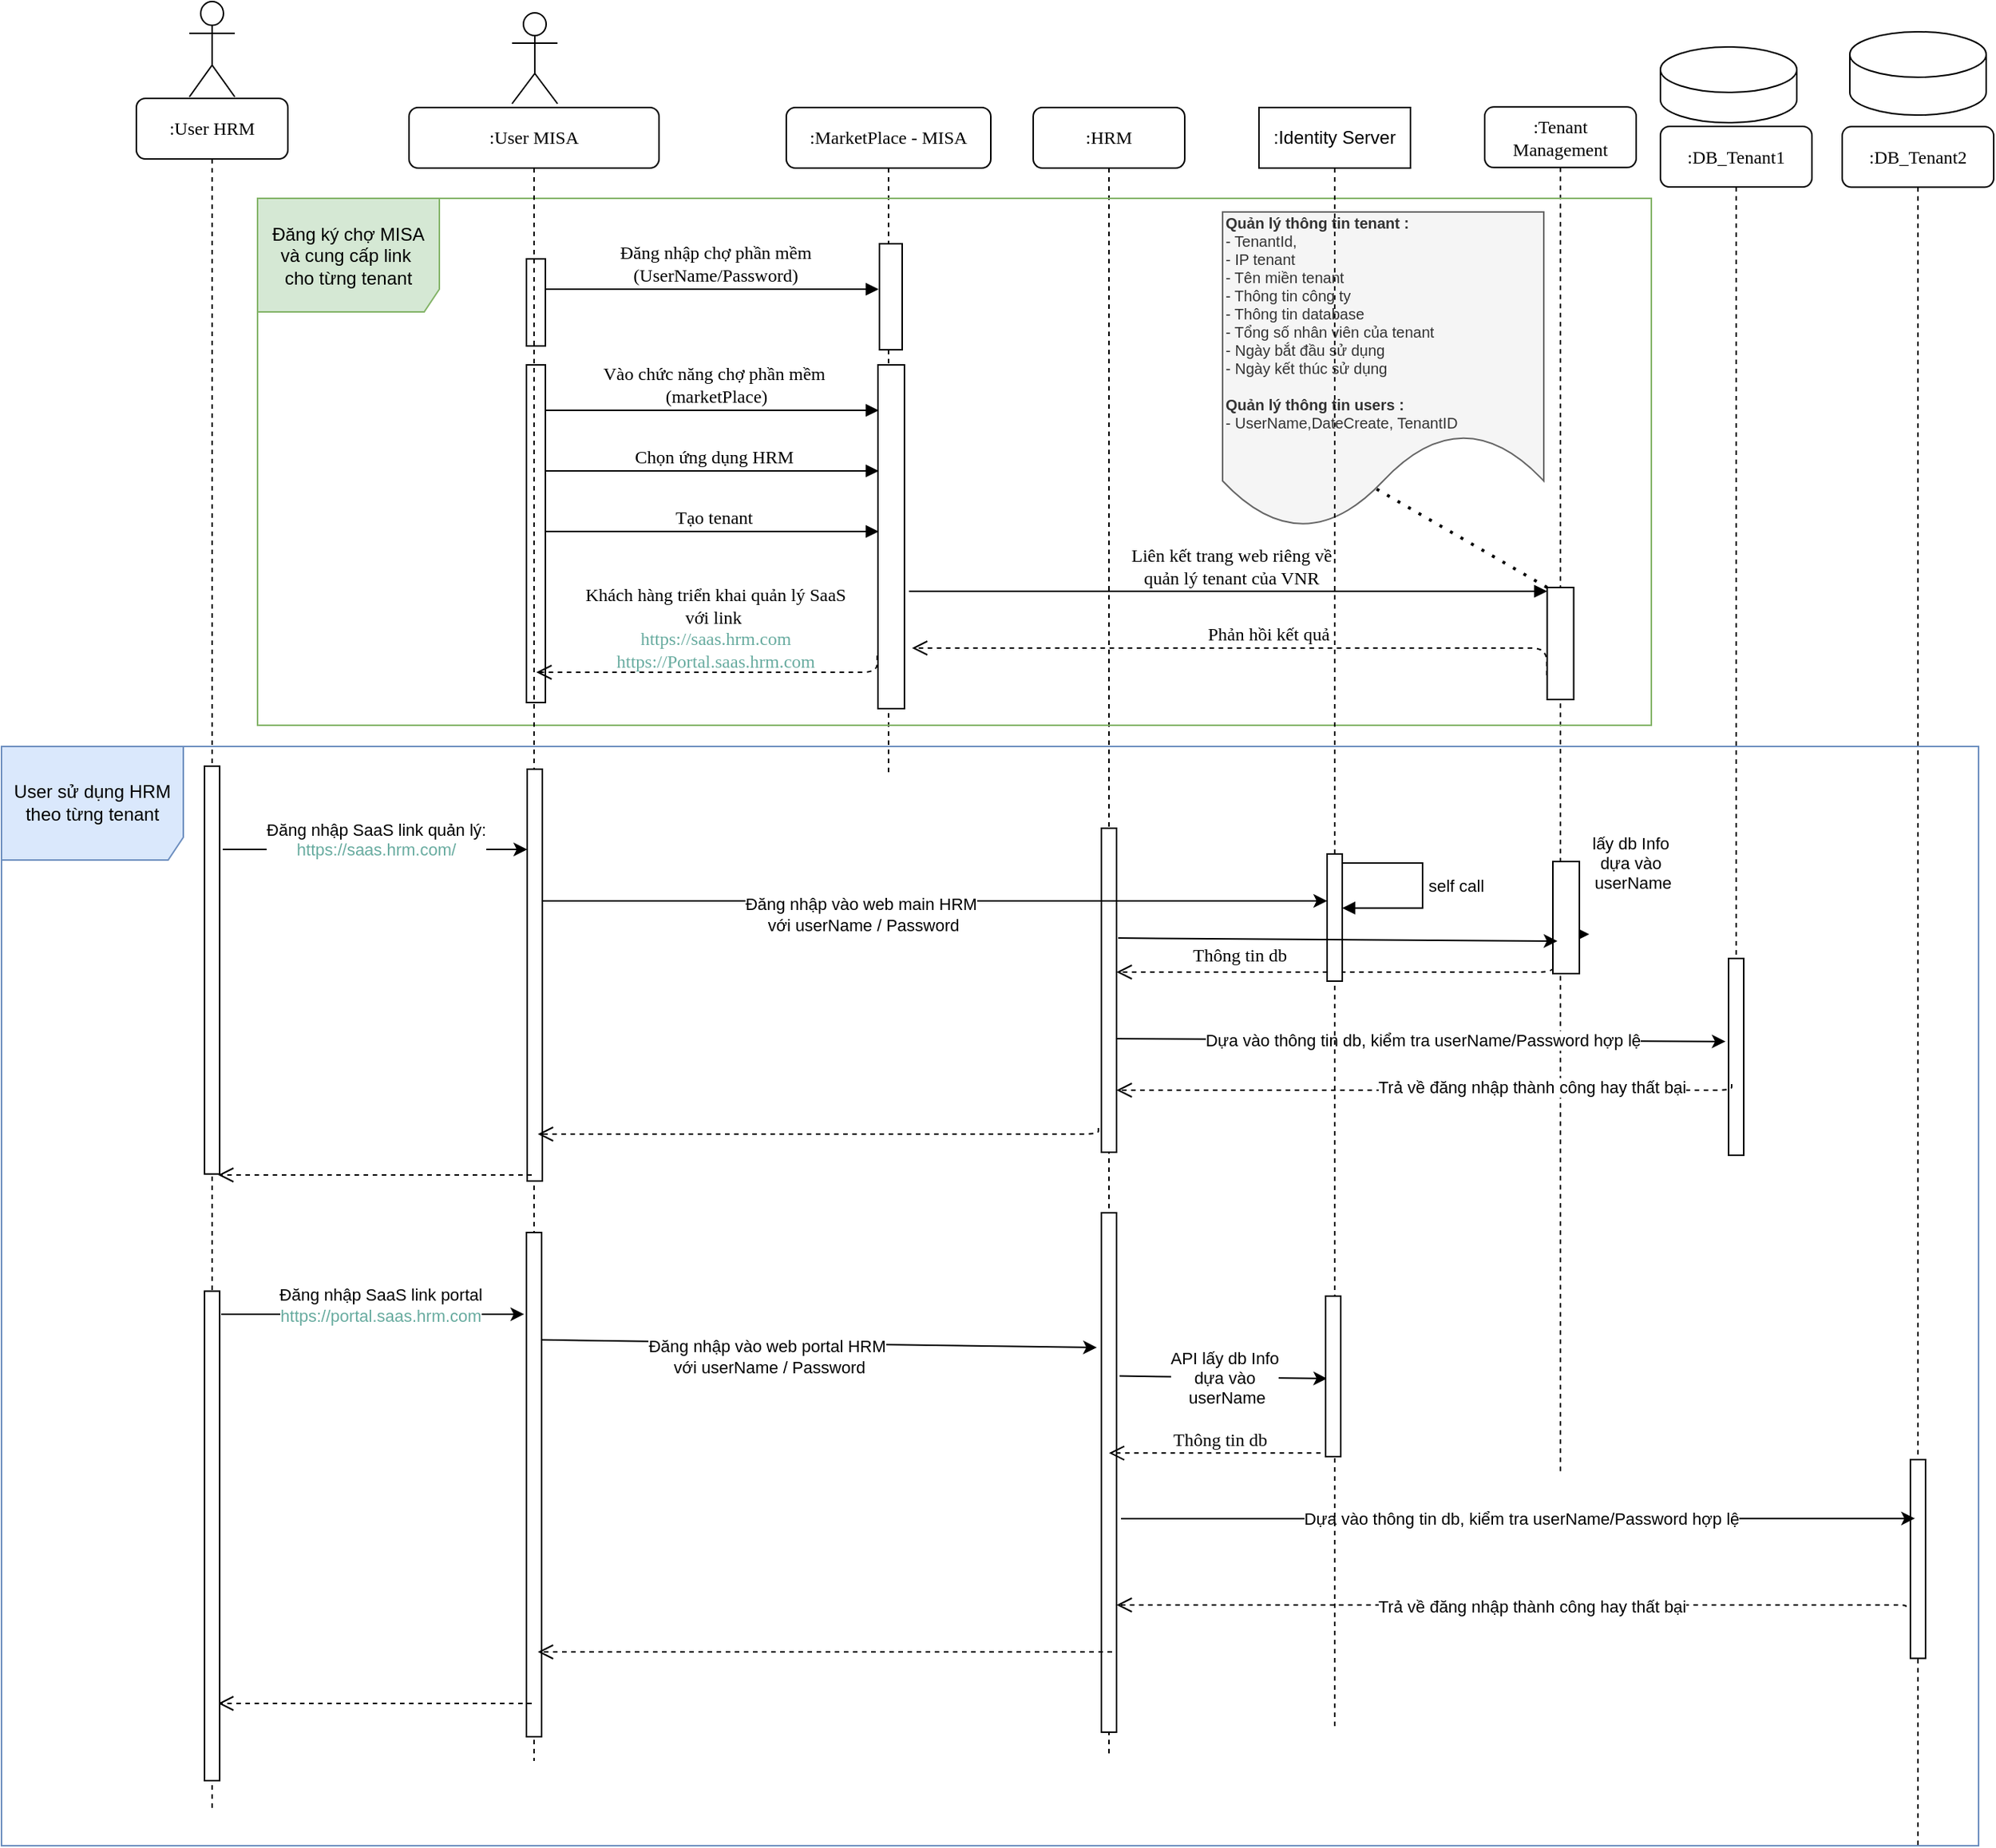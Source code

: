 <mxfile version="22.0.6" type="google">
  <diagram name="Page-1" id="13e1069c-82ec-6db2-03f1-153e76fe0fe0">
    <mxGraphModel grid="0" page="0" gridSize="10" guides="1" tooltips="1" connect="1" arrows="1" fold="1" pageScale="1" pageWidth="1100" pageHeight="850" background="none" math="0" shadow="0">
      <root>
        <mxCell id="0" />
        <mxCell id="1" parent="0" />
        <mxCell id="7baba1c4bc27f4b0-3" value=":MarketPlace - MISA" style="shape=umlLifeline;perimeter=lifelinePerimeter;whiteSpace=wrap;html=1;container=1;collapsible=0;recursiveResize=0;outlineConnect=0;rounded=1;shadow=0;comic=0;labelBackgroundColor=none;strokeWidth=1;fontFamily=Verdana;fontSize=12;align=center;" vertex="1" parent="1">
          <mxGeometry x="489" y="80" width="135" height="440" as="geometry" />
        </mxCell>
        <mxCell id="7baba1c4bc27f4b0-13" value="" style="html=1;points=[];perimeter=orthogonalPerimeter;rounded=0;shadow=0;comic=0;labelBackgroundColor=none;strokeWidth=1;fontFamily=Verdana;fontSize=12;align=center;" vertex="1" parent="7baba1c4bc27f4b0-3">
          <mxGeometry x="61.5" y="90" width="15" height="70" as="geometry" />
        </mxCell>
        <mxCell id="lJFk7y_i67_SKoSGKmx9-21" value="" style="html=1;points=[];perimeter=orthogonalPerimeter;rounded=0;shadow=0;comic=0;labelBackgroundColor=none;strokeWidth=1;fontFamily=Verdana;fontSize=12;align=center;" vertex="1" parent="7baba1c4bc27f4b0-3">
          <mxGeometry x="60.5" y="170" width="17.5" height="227" as="geometry" />
        </mxCell>
        <mxCell id="7baba1c4bc27f4b0-4" value=":HRM" style="shape=umlLifeline;perimeter=lifelinePerimeter;whiteSpace=wrap;html=1;container=1;collapsible=0;recursiveResize=0;outlineConnect=0;rounded=1;shadow=0;comic=0;labelBackgroundColor=none;strokeWidth=1;fontFamily=Verdana;fontSize=12;align=center;" vertex="1" parent="1">
          <mxGeometry x="652" y="80" width="100" height="1089" as="geometry" />
        </mxCell>
        <mxCell id="lJFk7y_i67_SKoSGKmx9-71" value="" style="html=1;points=[];perimeter=orthogonalPerimeter;rounded=0;shadow=0;comic=0;labelBackgroundColor=none;strokeWidth=1;fontFamily=Verdana;fontSize=12;align=center;" vertex="1" parent="7baba1c4bc27f4b0-4">
          <mxGeometry x="45" y="730" width="10" height="343" as="geometry" />
        </mxCell>
        <mxCell id="7baba1c4bc27f4b0-5" value=":Tenant Management" style="shape=umlLifeline;perimeter=lifelinePerimeter;whiteSpace=wrap;html=1;container=1;collapsible=0;recursiveResize=0;outlineConnect=0;rounded=1;shadow=0;comic=0;labelBackgroundColor=none;strokeWidth=1;fontFamily=Verdana;fontSize=12;align=center;" vertex="1" parent="1">
          <mxGeometry x="950" y="79.66" width="100" height="902" as="geometry" />
        </mxCell>
        <mxCell id="lJFk7y_i67_SKoSGKmx9-75" value="Thông tin db" style="html=1;verticalAlign=bottom;endArrow=open;dashed=1;endSize=8;labelBackgroundColor=none;fontFamily=Verdana;fontSize=12;edgeStyle=elbowEdgeStyle;elbow=vertical;exitX=0.2;exitY=0.967;exitDx=0;exitDy=0;exitPerimeter=0;" edge="1" parent="7baba1c4bc27f4b0-5" source="lJFk7y_i67_SKoSGKmx9-77">
          <mxGeometry relative="1" as="geometry">
            <mxPoint x="-248" y="889.34" as="targetPoint" />
            <Array as="points">
              <mxPoint x="-10" y="889" />
              <mxPoint x="20" y="889" />
            </Array>
            <mxPoint x="-99.5" y="889.0" as="sourcePoint" />
            <mxPoint as="offset" />
          </mxGeometry>
        </mxCell>
        <mxCell id="lJFk7y_i67_SKoSGKmx9-12" value="" style="group" connectable="0" vertex="1" parent="1">
          <mxGeometry x="1066" y="40" width="100" height="632.5" as="geometry" />
        </mxCell>
        <mxCell id="7baba1c4bc27f4b0-6" value=":DB_Tenant1" style="shape=umlLifeline;perimeter=lifelinePerimeter;whiteSpace=wrap;html=1;container=0;collapsible=0;recursiveResize=0;outlineConnect=0;rounded=1;shadow=0;comic=0;labelBackgroundColor=none;strokeWidth=1;fontFamily=Verdana;fontSize=12;align=center;" vertex="1" parent="lJFk7y_i67_SKoSGKmx9-12">
          <mxGeometry y="52.5" width="100" height="580" as="geometry" />
        </mxCell>
        <mxCell id="lJFk7y_i67_SKoSGKmx9-5" value="" style="shape=cylinder3;whiteSpace=wrap;html=1;boundedLbl=1;backgroundOutline=1;size=15;movable=0;resizable=0;rotatable=0;deletable=0;editable=0;locked=1;connectable=0;" vertex="1" parent="lJFk7y_i67_SKoSGKmx9-12">
          <mxGeometry width="90" height="50" as="geometry" />
        </mxCell>
        <mxCell id="lJFk7y_i67_SKoSGKmx9-56" value="" style="html=1;points=[];perimeter=orthogonalPerimeter;rounded=0;shadow=0;comic=0;labelBackgroundColor=none;strokeWidth=1;fontFamily=Verdana;fontSize=12;align=center;" vertex="1" parent="lJFk7y_i67_SKoSGKmx9-12">
          <mxGeometry x="45" y="602" width="10" height="130" as="geometry" />
        </mxCell>
        <mxCell id="lJFk7y_i67_SKoSGKmx9-10" value="&lt;div&gt;Đăng ký chợ MISA&lt;/div&gt;&lt;div&gt;và cung cấp link&amp;nbsp;&lt;/div&gt;&lt;div&gt;cho từng tenant&lt;/div&gt;" style="shape=umlFrame;whiteSpace=wrap;html=1;pointerEvents=0;width=120;height=75;fillColor=#d5e8d4;strokeColor=#82b366;" vertex="1" parent="1">
          <mxGeometry x="140" y="140" width="920" height="348" as="geometry" />
        </mxCell>
        <mxCell id="lJFk7y_i67_SKoSGKmx9-17" value="&lt;div&gt;&amp;nbsp;Liên kết trang web riêng về&lt;/div&gt;&lt;div&gt;&amp;nbsp;quản lý tenant của VNR&lt;/div&gt;" style="html=1;verticalAlign=bottom;endArrow=block;labelBackgroundColor=none;fontFamily=Verdana;fontSize=12;edgeStyle=elbowEdgeStyle;elbow=vertical;" edge="1" parent="1" target="lJFk7y_i67_SKoSGKmx9-28">
          <mxGeometry relative="1" as="geometry">
            <mxPoint x="570" y="399.5" as="sourcePoint" />
            <mxPoint x="700" y="399.5" as="targetPoint" />
          </mxGeometry>
        </mxCell>
        <mxCell id="lJFk7y_i67_SKoSGKmx9-19" value="&lt;div&gt;Đăng nhập chợ phần mềm&lt;/div&gt;&lt;div&gt;(UserName/Password)&lt;/div&gt;" style="html=1;verticalAlign=bottom;endArrow=block;entryX=0;entryY=0;labelBackgroundColor=none;fontFamily=Verdana;fontSize=12;edgeStyle=elbowEdgeStyle;elbow=vertical;" edge="1" parent="1" source="7baba1c4bc27f4b0-10">
          <mxGeometry x="0.011" relative="1" as="geometry">
            <mxPoint x="420" y="200" as="sourcePoint" />
            <mxPoint x="550" y="200" as="targetPoint" />
            <mxPoint x="1" as="offset" />
          </mxGeometry>
        </mxCell>
        <mxCell id="lJFk7y_i67_SKoSGKmx9-22" value="Vào chức năng chợ phần mềm&lt;br&gt;&amp;nbsp;(marketPlace)" style="html=1;verticalAlign=bottom;endArrow=block;entryX=0;entryY=0;labelBackgroundColor=none;fontFamily=Verdana;fontSize=12;edgeStyle=elbowEdgeStyle;elbow=vertical;" edge="1" parent="1">
          <mxGeometry x="0.011" relative="1" as="geometry">
            <mxPoint x="328" y="280" as="sourcePoint" />
            <mxPoint x="550" y="280" as="targetPoint" />
            <mxPoint x="1" as="offset" />
          </mxGeometry>
        </mxCell>
        <mxCell id="lJFk7y_i67_SKoSGKmx9-23" value="Chọn ứng dụng HRM" style="html=1;verticalAlign=bottom;endArrow=block;entryX=0;entryY=0;labelBackgroundColor=none;fontFamily=Verdana;fontSize=12;edgeStyle=elbowEdgeStyle;elbow=vertical;" edge="1" parent="1">
          <mxGeometry x="0.011" relative="1" as="geometry">
            <mxPoint x="328" y="320" as="sourcePoint" />
            <mxPoint x="550" y="320" as="targetPoint" />
            <mxPoint x="1" as="offset" />
          </mxGeometry>
        </mxCell>
        <mxCell id="lJFk7y_i67_SKoSGKmx9-24" value="Tạo tenant" style="html=1;verticalAlign=bottom;endArrow=block;entryX=0;entryY=0;labelBackgroundColor=none;fontFamily=Verdana;fontSize=12;edgeStyle=elbowEdgeStyle;elbow=vertical;" edge="1" parent="1">
          <mxGeometry x="0.011" relative="1" as="geometry">
            <mxPoint x="328" y="360" as="sourcePoint" />
            <mxPoint x="550" y="360" as="targetPoint" />
            <mxPoint x="1" as="offset" />
          </mxGeometry>
        </mxCell>
        <mxCell id="7baba1c4bc27f4b0-10" value="" style="html=1;points=[];perimeter=orthogonalPerimeter;rounded=0;shadow=0;comic=0;labelBackgroundColor=none;strokeWidth=1;fontFamily=Verdana;fontSize=12;align=center;" vertex="1" parent="1">
          <mxGeometry x="317.5" y="180" width="12.5" height="57.5" as="geometry" />
        </mxCell>
        <mxCell id="lJFk7y_i67_SKoSGKmx9-20" value="" style="html=1;points=[];perimeter=orthogonalPerimeter;rounded=0;shadow=0;comic=0;labelBackgroundColor=none;strokeWidth=1;fontFamily=Verdana;fontSize=12;align=center;" vertex="1" parent="1">
          <mxGeometry x="317.5" y="250" width="12.5" height="223" as="geometry" />
        </mxCell>
        <mxCell id="7baba1c4bc27f4b0-2" value=":User MISA" style="shape=umlLifeline;perimeter=lifelinePerimeter;whiteSpace=wrap;html=1;container=1;collapsible=0;recursiveResize=0;outlineConnect=0;rounded=1;shadow=0;comic=0;labelBackgroundColor=none;strokeWidth=1;fontFamily=Verdana;fontSize=12;align=center;" vertex="1" parent="1">
          <mxGeometry x="240" y="80" width="165" height="1092" as="geometry" />
        </mxCell>
        <mxCell id="lJFk7y_i67_SKoSGKmx9-41" value="" style="html=1;points=[];perimeter=orthogonalPerimeter;rounded=0;shadow=0;comic=0;labelBackgroundColor=none;strokeWidth=1;fontFamily=Verdana;fontSize=12;align=center;" vertex="1" parent="7baba1c4bc27f4b0-2">
          <mxGeometry x="78" y="437" width="10" height="272" as="geometry" />
        </mxCell>
        <mxCell id="lJFk7y_i67_SKoSGKmx9-4" value="" style="shape=umlActor;verticalLabelPosition=bottom;verticalAlign=top;html=1;" vertex="1" parent="1">
          <mxGeometry x="308" y="17.5" width="30" height="60" as="geometry" />
        </mxCell>
        <mxCell id="lJFk7y_i67_SKoSGKmx9-28" value="" style="html=1;points=[];perimeter=orthogonalPerimeter;rounded=0;shadow=0;comic=0;labelBackgroundColor=none;strokeWidth=1;fontFamily=Verdana;fontSize=12;align=center;" vertex="1" parent="1">
          <mxGeometry x="991.25" y="397" width="17.5" height="74" as="geometry" />
        </mxCell>
        <mxCell id="lJFk7y_i67_SKoSGKmx9-30" value="" style="endArrow=none;dashed=1;html=1;dashPattern=1 3;strokeWidth=2;rounded=0;entryX=0;entryY=0.595;entryDx=0;entryDy=0;entryPerimeter=0;" edge="1" parent="1" source="lJFk7y_i67_SKoSGKmx9-28" target="lJFk7y_i67_SKoSGKmx9-29">
          <mxGeometry width="50" height="50" relative="1" as="geometry">
            <mxPoint x="770" y="500" as="sourcePoint" />
            <mxPoint x="820" y="450" as="targetPoint" />
          </mxGeometry>
        </mxCell>
        <mxCell id="lJFk7y_i67_SKoSGKmx9-31" value="Phản hồi kết quả" style="html=1;verticalAlign=bottom;endArrow=open;dashed=1;endSize=8;labelBackgroundColor=none;fontFamily=Verdana;fontSize=12;edgeStyle=elbowEdgeStyle;elbow=vertical;exitX=-0.014;exitY=0.676;exitDx=0;exitDy=0;exitPerimeter=0;" edge="1" parent="1">
          <mxGeometry x="-0.074" relative="1" as="geometry">
            <mxPoint x="572" y="437" as="targetPoint" />
            <Array as="points">
              <mxPoint x="647" y="437" />
              <mxPoint x="677" y="437" />
            </Array>
            <mxPoint x="991.005" y="455.024" as="sourcePoint" />
            <mxPoint as="offset" />
          </mxGeometry>
        </mxCell>
        <mxCell id="lJFk7y_i67_SKoSGKmx9-29" value="&lt;div style=&quot;font-size: 10px;&quot;&gt;&lt;b style=&quot;&quot;&gt;&lt;font style=&quot;font-size: 10px;&quot;&gt;Quản lý thông tin tenant :&lt;/font&gt;&lt;/b&gt;&lt;/div&gt;&lt;div style=&quot;font-size: 10px;&quot;&gt;&lt;font style=&quot;font-size: 10px;&quot;&gt;- TenantId,&lt;/font&gt;&lt;/div&gt;&lt;div style=&quot;font-size: 10px;&quot;&gt;&lt;font style=&quot;font-size: 10px;&quot;&gt;- IP tenant&lt;/font&gt;&lt;/div&gt;&lt;div style=&quot;font-size: 10px;&quot;&gt;&lt;font style=&quot;font-size: 10px;&quot;&gt;- Tên miền tenant&lt;/font&gt;&lt;/div&gt;&lt;div style=&quot;font-size: 10px;&quot;&gt;&lt;font style=&quot;font-size: 10px;&quot;&gt;- Thông tin công ty&lt;/font&gt;&lt;/div&gt;&lt;div style=&quot;font-size: 10px;&quot;&gt;&lt;font style=&quot;font-size: 10px;&quot;&gt;- Thông tin database&lt;/font&gt;&lt;/div&gt;&lt;div style=&quot;font-size: 10px;&quot;&gt;&lt;font style=&quot;font-size: 10px;&quot;&gt;- Tổng số nhân viên của tenant&lt;/font&gt;&lt;/div&gt;&lt;div style=&quot;font-size: 10px;&quot;&gt;&lt;font style=&quot;font-size: 10px;&quot;&gt;- Ngày bắt đầu sử dụng&amp;nbsp;&lt;/font&gt;&lt;/div&gt;&lt;div style=&quot;font-size: 10px;&quot;&gt;&lt;font style=&quot;font-size: 10px;&quot;&gt;- Ngày kết thúc sử dụng&lt;/font&gt;&lt;/div&gt;&lt;div style=&quot;font-size: 10px;&quot;&gt;&lt;font style=&quot;font-size: 10px;&quot;&gt;&lt;br&gt;&lt;/font&gt;&lt;/div&gt;&lt;div style=&quot;font-size: 10px;&quot;&gt;&lt;font style=&quot;font-size: 10px;&quot;&gt;&lt;b style=&quot;border-color: var(--border-color);&quot;&gt;Quản lý thông tin users :&lt;/b&gt;&lt;br&gt;&lt;/font&gt;&lt;/div&gt;&lt;div style=&quot;font-size: 10px;&quot;&gt;&lt;font style=&quot;font-size: 10px;&quot;&gt;&lt;span style=&quot;border-color: var(--border-color);&quot;&gt;- UserName,&lt;/span&gt;&lt;span style=&quot;background-color: initial;&quot;&gt;DateCreate, T&lt;/span&gt;&lt;/font&gt;&lt;span style=&quot;background-color: initial;&quot;&gt;enantID&lt;/span&gt;&lt;/div&gt;" style="shape=document;whiteSpace=wrap;html=1;boundedLbl=1;align=left;fillColor=#f5f5f5;strokeColor=#666666;fontColor=#333333;" vertex="1" parent="1">
          <mxGeometry x="777" y="149" width="212" height="209" as="geometry" />
        </mxCell>
        <mxCell id="lJFk7y_i67_SKoSGKmx9-37" value="&lt;div&gt;Khách hàng triển khai quản lý SaaS&lt;/div&gt;&lt;div&gt;với link&amp;nbsp;&lt;/div&gt;&lt;div&gt;&lt;font color=&quot;#67ab9f&quot;&gt;https://saas.hrm.com&lt;/font&gt;&lt;/div&gt;&lt;div&gt;&lt;font color=&quot;#67ab9f&quot;&gt;https://Portal.saas.hrm.com&lt;br&gt;&lt;/font&gt;&lt;/div&gt;" style="html=1;verticalAlign=bottom;endArrow=open;dashed=1;endSize=8;labelBackgroundColor=none;fontFamily=Verdana;fontSize=12;edgeStyle=elbowEdgeStyle;elbow=vertical;exitX=-0.029;exitY=0.846;exitDx=0;exitDy=0;exitPerimeter=0;" edge="1" parent="1" source="lJFk7y_i67_SKoSGKmx9-21">
          <mxGeometry x="-0.004" y="2" relative="1" as="geometry">
            <mxPoint x="324" y="453" as="targetPoint" />
            <Array as="points">
              <mxPoint x="429" y="453" />
            </Array>
            <mxPoint x="585" y="444" as="sourcePoint" />
            <mxPoint as="offset" />
          </mxGeometry>
        </mxCell>
        <mxCell id="lJFk7y_i67_SKoSGKmx9-43" value="&lt;div&gt;Đăng nhập SaaS link quản lý:&lt;/div&gt;&lt;div&gt;&lt;font color=&quot;#67ab9f&quot;&gt;https://saas.hrm.com/&lt;/font&gt;&lt;/div&gt;&lt;div&gt;&lt;br&gt;&lt;/div&gt;" style="endArrow=classic;html=1;rounded=0;" edge="1" parent="1" target="lJFk7y_i67_SKoSGKmx9-41">
          <mxGeometry width="50" height="50" relative="1" as="geometry">
            <mxPoint x="117" y="570" as="sourcePoint" />
            <mxPoint x="160" y="521" as="targetPoint" />
            <Array as="points" />
          </mxGeometry>
        </mxCell>
        <mxCell id="lJFk7y_i67_SKoSGKmx9-49" value="" style="html=1;points=[];perimeter=orthogonalPerimeter;rounded=0;shadow=0;comic=0;labelBackgroundColor=none;strokeWidth=1;fontFamily=Verdana;fontSize=12;align=center;" vertex="1" parent="1">
          <mxGeometry x="697" y="556" width="10" height="214" as="geometry" />
        </mxCell>
        <mxCell id="lJFk7y_i67_SKoSGKmx9-55" value="Thông tin db" style="html=1;verticalAlign=bottom;endArrow=open;dashed=1;endSize=8;labelBackgroundColor=none;fontFamily=Verdana;fontSize=12;edgeStyle=elbowEdgeStyle;elbow=vertical;exitX=0.057;exitY=0.871;exitDx=0;exitDy=0;exitPerimeter=0;" edge="1" parent="1" source="NDnov2rs3G9QNNkDQ5xF-1">
          <mxGeometry x="0.456" y="-2" relative="1" as="geometry">
            <mxPoint x="707" y="651" as="targetPoint" />
            <Array as="points">
              <mxPoint x="782" y="651" />
              <mxPoint x="812" y="651" />
            </Array>
            <mxPoint x="837" y="651" as="sourcePoint" />
            <mxPoint as="offset" />
          </mxGeometry>
        </mxCell>
        <mxCell id="lJFk7y_i67_SKoSGKmx9-58" value="Dựa vào thông tin db, kiểm tra userName/Password hợp lệ" style="endArrow=classic;html=1;rounded=0;entryX=-0.2;entryY=0.422;entryDx=0;entryDy=0;entryPerimeter=0;exitX=0.9;exitY=0.236;exitDx=0;exitDy=0;exitPerimeter=0;" edge="1" parent="1" target="lJFk7y_i67_SKoSGKmx9-56">
          <mxGeometry x="0.007" width="50" height="50" relative="1" as="geometry">
            <mxPoint x="707" y="695" as="sourcePoint" />
            <mxPoint x="841" y="701" as="targetPoint" />
            <mxPoint as="offset" />
          </mxGeometry>
        </mxCell>
        <mxCell id="lJFk7y_i67_SKoSGKmx9-60" value="" style="html=1;verticalAlign=bottom;endArrow=open;dashed=1;endSize=8;labelBackgroundColor=none;fontFamily=Verdana;fontSize=12;edgeStyle=elbowEdgeStyle;elbow=vertical;exitX=0.2;exitY=0.638;exitDx=0;exitDy=0;exitPerimeter=0;" edge="1" parent="1" source="lJFk7y_i67_SKoSGKmx9-56">
          <mxGeometry x="0.086" y="9" relative="1" as="geometry">
            <mxPoint x="707" y="729" as="targetPoint" />
            <Array as="points">
              <mxPoint x="782" y="729" />
              <mxPoint x="812" y="729" />
            </Array>
            <mxPoint x="837" y="729" as="sourcePoint" />
            <mxPoint as="offset" />
          </mxGeometry>
        </mxCell>
        <mxCell id="WR_82-5HQann_rm4IivF-2" value="Trả về đăng nhập thành công hay thất bại" style="edgeLabel;html=1;align=center;verticalAlign=middle;resizable=0;points=[];" connectable="0" vertex="1" parent="lJFk7y_i67_SKoSGKmx9-60">
          <mxGeometry x="-0.337" y="-2" relative="1" as="geometry">
            <mxPoint as="offset" />
          </mxGeometry>
        </mxCell>
        <mxCell id="lJFk7y_i67_SKoSGKmx9-61" value="" style="html=1;verticalAlign=bottom;endArrow=open;dashed=1;endSize=8;labelBackgroundColor=none;fontFamily=Verdana;fontSize=12;edgeStyle=elbowEdgeStyle;elbow=vertical;exitX=0.2;exitY=0.638;exitDx=0;exitDy=0;exitPerimeter=0;" edge="1" parent="1">
          <mxGeometry x="0.086" y="9" relative="1" as="geometry">
            <mxPoint x="325" y="758" as="targetPoint" />
            <Array as="points">
              <mxPoint x="400" y="758" />
              <mxPoint x="430" y="758" />
            </Array>
            <mxPoint x="695" y="754" as="sourcePoint" />
            <mxPoint as="offset" />
          </mxGeometry>
        </mxCell>
        <mxCell id="lJFk7y_i67_SKoSGKmx9-62" value="" style="html=1;verticalAlign=bottom;endArrow=open;dashed=1;endSize=8;labelBackgroundColor=none;fontFamily=Verdana;fontSize=12;edgeStyle=elbowEdgeStyle;elbow=vertical;" edge="1" parent="1">
          <mxGeometry x="0.086" y="9" relative="1" as="geometry">
            <mxPoint x="114" y="785" as="targetPoint" />
            <Array as="points" />
            <mxPoint x="321" y="785" as="sourcePoint" />
            <mxPoint as="offset" />
          </mxGeometry>
        </mxCell>
        <mxCell id="lJFk7y_i67_SKoSGKmx9-66" value="&lt;div&gt;Đăng nhập SaaS link portal&lt;/div&gt;&lt;div&gt;&lt;font color=&quot;#67ab9f&quot;&gt;https://portal.saas.hrm.com&lt;/font&gt;&lt;/div&gt;" style="endArrow=classic;html=1;rounded=0;entryX=-0.15;entryY=0.162;entryDx=0;entryDy=0;entryPerimeter=0;" edge="1" parent="1" target="lJFk7y_i67_SKoSGKmx9-67">
          <mxGeometry x="0.05" y="6" width="50" height="50" relative="1" as="geometry">
            <mxPoint x="116" y="877" as="sourcePoint" />
            <mxPoint x="320" y="865" as="targetPoint" />
            <Array as="points" />
            <mxPoint as="offset" />
          </mxGeometry>
        </mxCell>
        <mxCell id="lJFk7y_i67_SKoSGKmx9-67" value="" style="html=1;points=[];perimeter=orthogonalPerimeter;rounded=0;shadow=0;comic=0;labelBackgroundColor=none;strokeWidth=1;fontFamily=Verdana;fontSize=12;align=center;" vertex="1" parent="1">
          <mxGeometry x="317.5" y="823" width="10" height="333" as="geometry" />
        </mxCell>
        <mxCell id="lJFk7y_i67_SKoSGKmx9-76" value="API lấy db Info&lt;br style=&quot;border-color: var(--border-color);&quot;&gt;dựa vào&lt;br style=&quot;border-color: var(--border-color);&quot;&gt;&amp;nbsp;userName" style="endArrow=classic;html=1;rounded=0;entryX=0.1;entryY=0.514;entryDx=0;entryDy=0;entryPerimeter=0;exitX=1.2;exitY=0.253;exitDx=0;exitDy=0;exitPerimeter=0;" edge="1" parent="1" target="lJFk7y_i67_SKoSGKmx9-77">
          <mxGeometry x="0.007" width="50" height="50" relative="1" as="geometry">
            <mxPoint x="709" y="917.779" as="sourcePoint" />
            <mxPoint x="838" y="918.746" as="targetPoint" />
            <mxPoint as="offset" />
          </mxGeometry>
        </mxCell>
        <mxCell id="lJFk7y_i67_SKoSGKmx9-79" value="" style="html=1;verticalAlign=bottom;endArrow=open;dashed=1;endSize=8;labelBackgroundColor=none;fontFamily=Verdana;fontSize=12;edgeStyle=elbowEdgeStyle;elbow=vertical;exitX=-0.29;exitY=0.741;exitDx=0;exitDy=0;exitPerimeter=0;" edge="1" parent="1" source="lJFk7y_i67_SKoSGKmx9-57">
          <mxGeometry x="0.086" y="9" relative="1" as="geometry">
            <mxPoint x="707" y="1069" as="targetPoint" />
            <Array as="points">
              <mxPoint x="868" y="1069" />
              <mxPoint x="898" y="1069" />
            </Array>
            <mxPoint x="1163" y="1065" as="sourcePoint" />
            <mxPoint as="offset" />
          </mxGeometry>
        </mxCell>
        <mxCell id="WR_82-5HQann_rm4IivF-3" value="Trả về đăng nhập thành công hay thất bại" style="edgeLabel;html=1;align=center;verticalAlign=middle;resizable=0;points=[];" connectable="0" vertex="1" parent="lJFk7y_i67_SKoSGKmx9-79">
          <mxGeometry x="-0.049" y="1" relative="1" as="geometry">
            <mxPoint as="offset" />
          </mxGeometry>
        </mxCell>
        <mxCell id="lJFk7y_i67_SKoSGKmx9-82" value="" style="html=1;verticalAlign=bottom;endArrow=open;dashed=1;endSize=8;labelBackgroundColor=none;fontFamily=Verdana;fontSize=12;edgeStyle=elbowEdgeStyle;elbow=vertical;" edge="1" parent="1">
          <mxGeometry x="0.086" y="9" relative="1" as="geometry">
            <mxPoint x="114" y="1134" as="targetPoint" />
            <Array as="points" />
            <mxPoint x="321" y="1134" as="sourcePoint" />
            <mxPoint as="offset" />
          </mxGeometry>
        </mxCell>
        <mxCell id="7baba1c4bc27f4b0-7" value=":DB_Tenant2" style="shape=umlLifeline;perimeter=lifelinePerimeter;whiteSpace=wrap;html=1;container=1;collapsible=0;recursiveResize=0;outlineConnect=0;rounded=1;shadow=0;comic=0;labelBackgroundColor=none;strokeWidth=1;fontFamily=Verdana;fontSize=12;align=center;" vertex="1" parent="1">
          <mxGeometry x="1186" y="92.658" width="100" height="1135.342" as="geometry" />
        </mxCell>
        <mxCell id="lJFk7y_i67_SKoSGKmx9-38" value="&lt;div style=&quot;border-color: var(--border-color);&quot;&gt;User&amp;nbsp;sử dụng&amp;nbsp;&lt;span style=&quot;border-color: var(--border-color); background-color: initial;&quot;&gt;HRM&lt;/span&gt;&lt;/div&gt;&lt;div style=&quot;border-color: var(--border-color);&quot;&gt;theo từng&amp;nbsp;&lt;span style=&quot;border-color: var(--border-color); background-color: initial;&quot;&gt;tenant&lt;/span&gt;&lt;/div&gt;" style="shape=umlFrame;whiteSpace=wrap;html=1;pointerEvents=0;width=120;height=75;fillColor=#dae8fc;strokeColor=#6c8ebf;" vertex="1" parent="7baba1c4bc27f4b0-7">
          <mxGeometry x="-1215" y="409.34" width="1305" height="726" as="geometry" />
        </mxCell>
        <mxCell id="WR_82-5HQann_rm4IivF-1" value="Đăng nhập vào web portal HRM&lt;br&gt;&amp;nbsp;với userName / Password" style="endArrow=classic;html=1;rounded=0;exitX=1.05;exitY=0.213;exitDx=0;exitDy=0;exitPerimeter=0;" edge="1" parent="7baba1c4bc27f4b0-7" source="lJFk7y_i67_SKoSGKmx9-67">
          <mxGeometry x="-0.189" y="-9" width="50" height="50" relative="1" as="geometry">
            <mxPoint x="-825" y="804.34" as="sourcePoint" />
            <mxPoint x="-492" y="806.342" as="targetPoint" />
            <mxPoint as="offset" />
          </mxGeometry>
        </mxCell>
        <mxCell id="lJFk7y_i67_SKoSGKmx9-57" value="" style="html=1;points=[];perimeter=orthogonalPerimeter;rounded=0;shadow=0;comic=0;labelBackgroundColor=none;strokeWidth=1;fontFamily=Verdana;fontSize=12;align=center;" vertex="1" parent="7baba1c4bc27f4b0-7">
          <mxGeometry x="45" y="880.342" width="10" height="131.24" as="geometry" />
        </mxCell>
        <mxCell id="lJFk7y_i67_SKoSGKmx9-6" value="" style="shape=cylinder3;whiteSpace=wrap;html=1;boundedLbl=1;backgroundOutline=1;size=15;" vertex="1" parent="1">
          <mxGeometry x="1191" y="30" width="90" height="55" as="geometry" />
        </mxCell>
        <mxCell id="lJFk7y_i67_SKoSGKmx9-83" value="Dựa vào thông tin db, kiểm tra userName/Password hợp lệ" style="endArrow=classic;html=1;rounded=0;entryX=0.3;entryY=0.296;entryDx=0;entryDy=0;entryPerimeter=0;exitX=1.3;exitY=0.589;exitDx=0;exitDy=0;exitPerimeter=0;" edge="1" parent="1" source="lJFk7y_i67_SKoSGKmx9-71" target="lJFk7y_i67_SKoSGKmx9-57">
          <mxGeometry x="0.007" width="50" height="50" relative="1" as="geometry">
            <mxPoint x="831" y="1017" as="sourcePoint" />
            <mxPoint x="1197" y="1019" as="targetPoint" />
            <mxPoint as="offset" />
          </mxGeometry>
        </mxCell>
        <mxCell id="lJFk7y_i67_SKoSGKmx9-84" value="" style="html=1;verticalAlign=bottom;endArrow=open;dashed=1;endSize=8;labelBackgroundColor=none;fontFamily=Verdana;fontSize=12;edgeStyle=elbowEdgeStyle;elbow=vertical;" edge="1" parent="1">
          <mxGeometry x="0.086" y="9" relative="1" as="geometry">
            <mxPoint x="325" y="1100" as="targetPoint" />
            <Array as="points">
              <mxPoint x="516" y="1100" />
            </Array>
            <mxPoint x="704" y="1100" as="sourcePoint" />
            <mxPoint as="offset" />
          </mxGeometry>
        </mxCell>
        <mxCell id="7baba1c4bc27f4b0-8" value=":User HRM" style="shape=umlLifeline;perimeter=lifelinePerimeter;whiteSpace=wrap;html=1;container=1;collapsible=0;recursiveResize=0;outlineConnect=0;rounded=1;shadow=0;comic=0;labelBackgroundColor=none;strokeWidth=1;fontFamily=Verdana;fontSize=12;align=center;" vertex="1" parent="1">
          <mxGeometry x="60" y="74" width="100" height="1129" as="geometry" />
        </mxCell>
        <mxCell id="lJFk7y_i67_SKoSGKmx9-18" value="" style="html=1;points=[];perimeter=orthogonalPerimeter;rounded=0;shadow=0;comic=0;labelBackgroundColor=none;strokeWidth=1;fontFamily=Verdana;fontSize=12;align=center;" vertex="1" parent="7baba1c4bc27f4b0-8">
          <mxGeometry x="45" y="441" width="10" height="269.36" as="geometry" />
        </mxCell>
        <mxCell id="lJFk7y_i67_SKoSGKmx9-2" value="" style="shape=umlActor;verticalLabelPosition=bottom;verticalAlign=top;html=1;" vertex="1" parent="1">
          <mxGeometry x="95" y="10" width="30" height="63" as="geometry" />
        </mxCell>
        <mxCell id="lJFk7y_i67_SKoSGKmx9-64" value="" style="html=1;points=[];perimeter=orthogonalPerimeter;rounded=0;shadow=0;comic=0;labelBackgroundColor=none;strokeWidth=1;fontFamily=Verdana;fontSize=12;align=center;" vertex="1" parent="1">
          <mxGeometry x="105" y="861.74" width="10" height="323.26" as="geometry" />
        </mxCell>
        <mxCell id="0qRNIVw4XnfTh0lj76al-1" value=":Identity Server" style="shape=umlLifeline;perimeter=lifelinePerimeter;whiteSpace=wrap;html=1;container=1;dropTarget=0;collapsible=0;recursiveResize=0;outlineConnect=0;portConstraint=eastwest;newEdgeStyle={&quot;edgeStyle&quot;:&quot;elbowEdgeStyle&quot;,&quot;elbow&quot;:&quot;vertical&quot;,&quot;curved&quot;:0,&quot;rounded&quot;:0};" vertex="1" parent="1">
          <mxGeometry x="801" y="80" width="100" height="1070" as="geometry" />
        </mxCell>
        <mxCell id="0qRNIVw4XnfTh0lj76al-4" value="" style="html=1;points=[];perimeter=orthogonalPerimeter;outlineConnect=0;targetShapes=umlLifeline;portConstraint=eastwest;newEdgeStyle={&quot;edgeStyle&quot;:&quot;elbowEdgeStyle&quot;,&quot;elbow&quot;:&quot;vertical&quot;,&quot;curved&quot;:0,&quot;rounded&quot;:0};" vertex="1" parent="0qRNIVw4XnfTh0lj76al-1">
          <mxGeometry x="45" y="493" width="10" height="84" as="geometry" />
        </mxCell>
        <mxCell id="lJFk7y_i67_SKoSGKmx9-47" value="Đăng nhập vào web main HRM&lt;br&gt;&amp;nbsp;với userName / Password" style="endArrow=classic;html=1;rounded=0;exitX=1;exitY=0.32;exitDx=0;exitDy=0;exitPerimeter=0;" edge="1" parent="1" source="lJFk7y_i67_SKoSGKmx9-41">
          <mxGeometry x="-0.189" y="-9" width="50" height="50" relative="1" as="geometry">
            <mxPoint x="369" y="567.996" as="sourcePoint" />
            <mxPoint x="846" y="604" as="targetPoint" />
            <mxPoint as="offset" />
          </mxGeometry>
        </mxCell>
        <mxCell id="0qRNIVw4XnfTh0lj76al-5" value="self call" style="html=1;align=left;spacingLeft=2;endArrow=block;rounded=0;edgeStyle=orthogonalEdgeStyle;curved=0;rounded=0;" edge="1" parent="1" source="0qRNIVw4XnfTh0lj76al-4">
          <mxGeometry x="0.001" relative="1" as="geometry">
            <mxPoint x="918" y="579" as="sourcePoint" />
            <Array as="points">
              <mxPoint x="909" y="579" />
              <mxPoint x="909" y="609" />
            </Array>
            <mxPoint x="856" y="608.7" as="targetPoint" />
            <mxPoint as="offset" />
          </mxGeometry>
        </mxCell>
        <mxCell id="lJFk7y_i67_SKoSGKmx9-54" value="lấy db Info&lt;br&gt;dựa vào&lt;br&gt;&amp;nbsp;userName" style="endArrow=classic;html=1;rounded=0;entryX=0.3;entryY=0.286;entryDx=0;entryDy=0;entryPerimeter=0;" edge="1" parent="1" source="NDnov2rs3G9QNNkDQ5xF-1">
          <mxGeometry x="1" y="54" width="50" height="50" relative="1" as="geometry">
            <mxPoint x="885" y="629.194" as="sourcePoint" />
            <mxPoint x="1019" y="626" as="targetPoint" />
            <mxPoint x="27" y="7" as="offset" />
          </mxGeometry>
        </mxCell>
        <mxCell id="NDnov2rs3G9QNNkDQ5xF-1" value="" style="html=1;points=[];perimeter=orthogonalPerimeter;rounded=0;shadow=0;comic=0;labelBackgroundColor=none;strokeWidth=1;fontFamily=Verdana;fontSize=12;align=center;" vertex="1" parent="1">
          <mxGeometry x="995" y="578" width="17.5" height="74" as="geometry" />
        </mxCell>
        <mxCell id="NDnov2rs3G9QNNkDQ5xF-2" value="" style="endArrow=classic;html=1;rounded=0;entryX=0.171;entryY=0.71;entryDx=0;entryDy=0;entryPerimeter=0;exitX=1.1;exitY=0.339;exitDx=0;exitDy=0;exitPerimeter=0;" edge="1" parent="1" source="lJFk7y_i67_SKoSGKmx9-49" target="NDnov2rs3G9QNNkDQ5xF-1">
          <mxGeometry x="-0.027" y="51" width="50" height="50" relative="1" as="geometry">
            <mxPoint x="857" y="633" as="sourcePoint" />
            <mxPoint x="986.75" y="631.004" as="targetPoint" />
            <mxPoint as="offset" />
          </mxGeometry>
        </mxCell>
        <mxCell id="lJFk7y_i67_SKoSGKmx9-77" value="" style="html=1;points=[];perimeter=orthogonalPerimeter;rounded=0;shadow=0;comic=0;labelBackgroundColor=none;strokeWidth=1;fontFamily=Verdana;fontSize=12;align=center;" vertex="1" parent="1">
          <mxGeometry x="845" y="865" width="10" height="106" as="geometry" />
        </mxCell>
      </root>
    </mxGraphModel>
  </diagram>
</mxfile>
